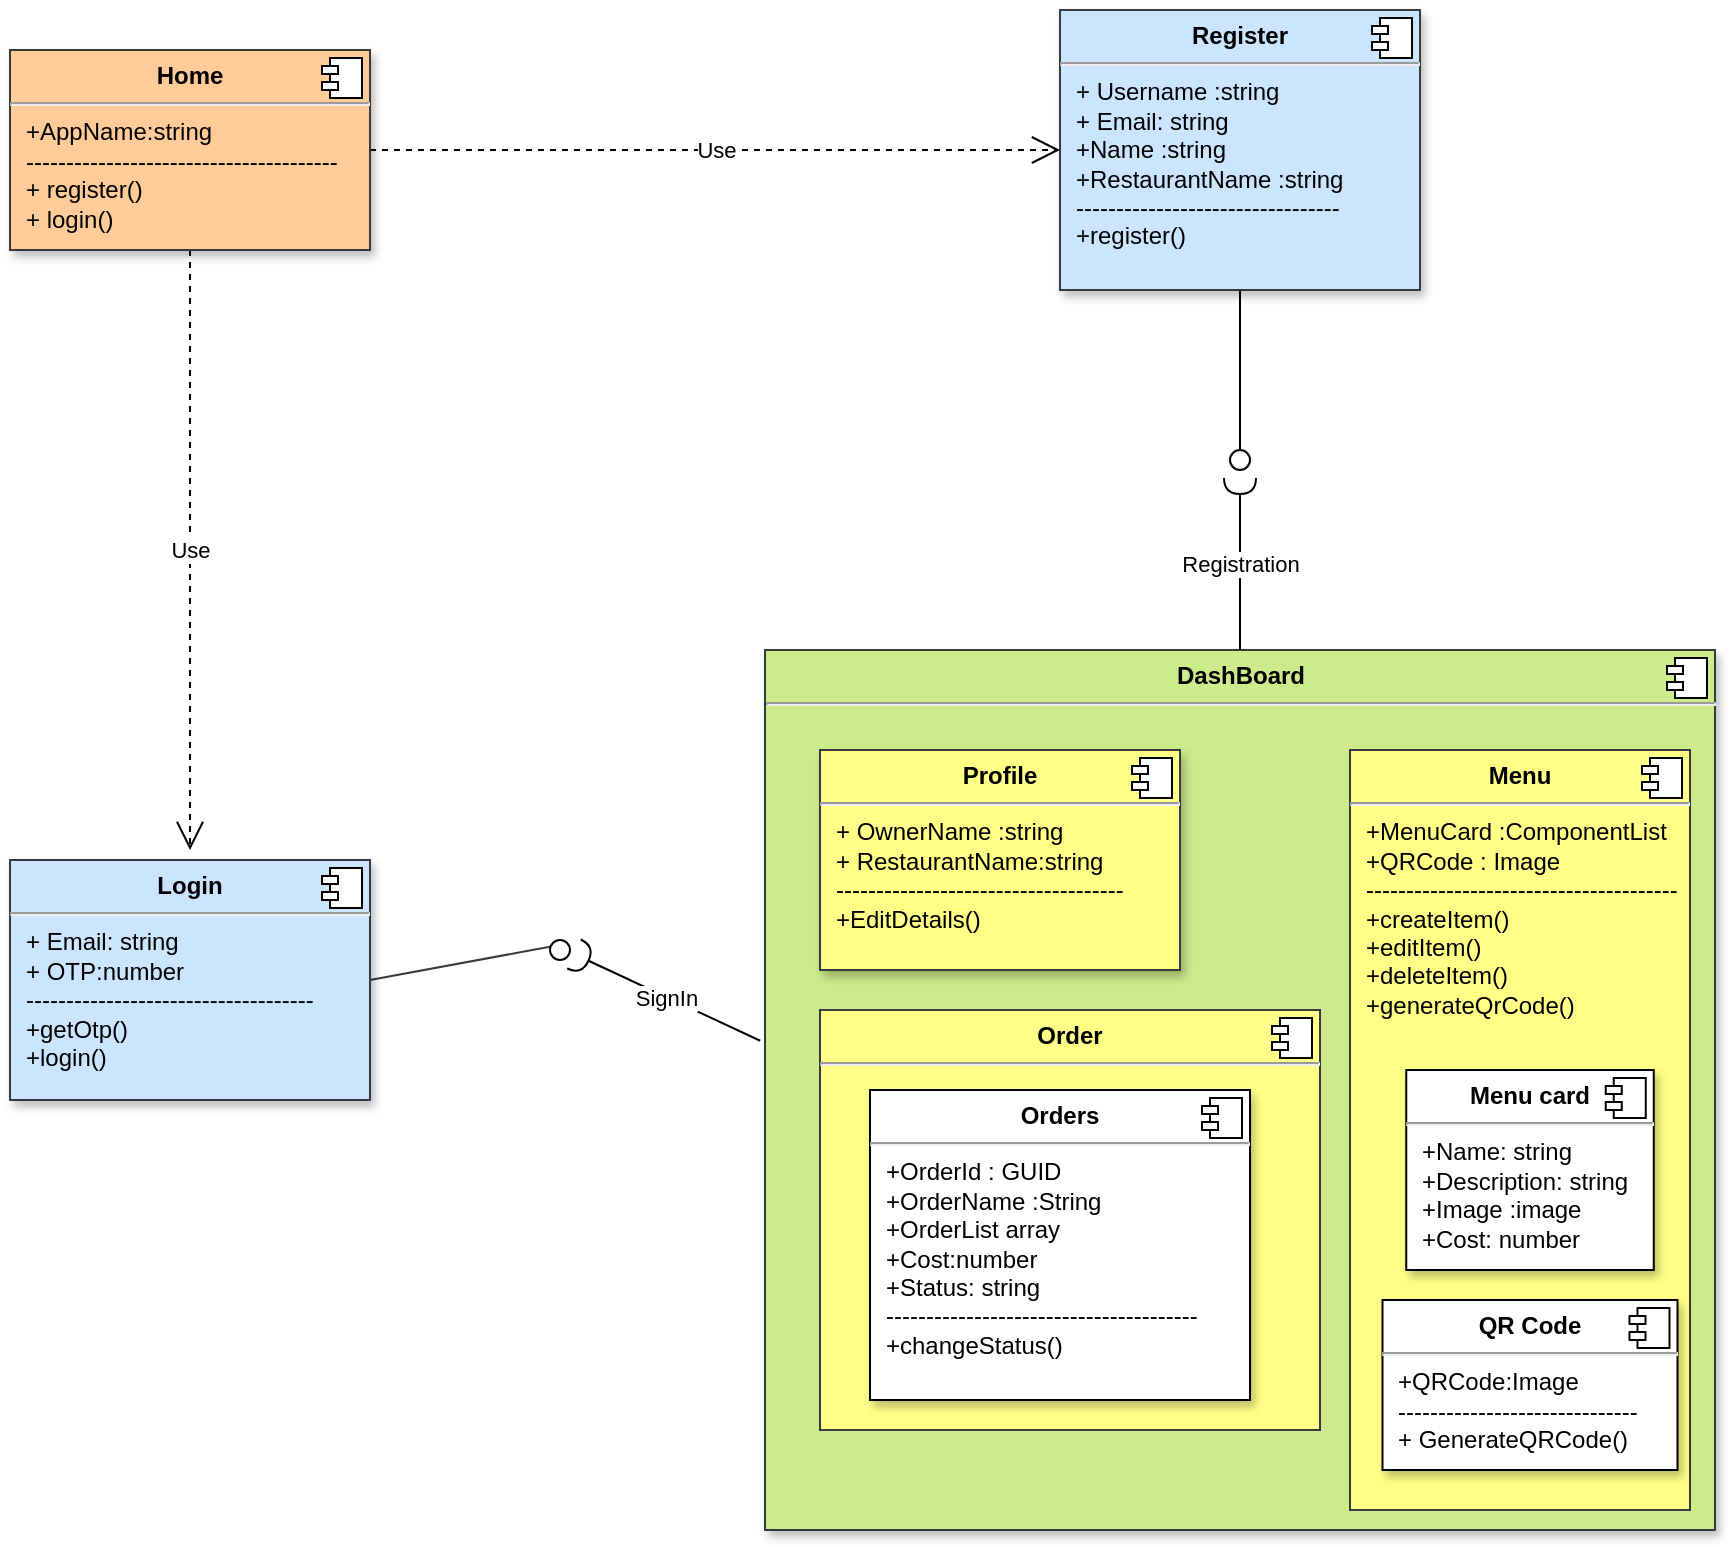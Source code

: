 <mxfile version="14.9.4" type="google"><diagram id="GQgRBjHBKzvs6Vjox_5M" name="Page-1"><mxGraphModel dx="868" dy="482" grid="1" gridSize="10" guides="1" tooltips="1" connect="1" arrows="1" fold="1" page="1" pageScale="1" pageWidth="827" pageHeight="1169" math="0" shadow="0"><root><mxCell id="0"/><mxCell id="1" parent="0"/><mxCell id="QfWfdW6JxX6H_Z9MmCog-15" value="Use" style="endArrow=open;endSize=12;dashed=1;html=1;exitX=1;exitY=0.5;exitDx=0;exitDy=0;entryX=0;entryY=0.5;entryDx=0;entryDy=0;" parent="1" source="XsAstexLUll0czTnmSMo-1" target="XsAstexLUll0czTnmSMo-3" edge="1"><mxGeometry width="160" relative="1" as="geometry"><mxPoint x="230" y="105" as="sourcePoint"/><mxPoint x="575" y="105" as="targetPoint"/></mxGeometry></mxCell><mxCell id="QfWfdW6JxX6H_Z9MmCog-16" value="Use" style="endArrow=open;endSize=12;dashed=1;html=1;entryX=0.5;entryY=0;entryDx=0;entryDy=0;exitX=0.5;exitY=1;exitDx=0;exitDy=0;" parent="1" source="XsAstexLUll0czTnmSMo-1" edge="1"><mxGeometry width="160" relative="1" as="geometry"><mxPoint x="140" y="150" as="sourcePoint"/><mxPoint x="140" y="460" as="targetPoint"/></mxGeometry></mxCell><mxCell id="QfWfdW6JxX6H_Z9MmCog-26" value="&lt;p style=&quot;margin: 0px ; margin-top: 6px ; text-align: center&quot;&gt;&lt;b&gt;DashBoard&lt;/b&gt;&lt;/p&gt;&lt;hr&gt;&lt;p style=&quot;margin: 0px ; margin-left: 8px&quot;&gt;&lt;br&gt;&lt;/p&gt;" style="align=left;overflow=fill;html=1;dropTarget=0;shadow=1;fillColor=#cdeb8b;strokeColor=#36393d;" parent="1" vertex="1"><mxGeometry x="427.5" y="360" width="475" height="440" as="geometry"/></mxCell><mxCell id="QfWfdW6JxX6H_Z9MmCog-27" value="" style="shape=component;jettyWidth=8;jettyHeight=4;" parent="QfWfdW6JxX6H_Z9MmCog-26" vertex="1"><mxGeometry x="1" width="20" height="20" relative="1" as="geometry"><mxPoint x="-24" y="4" as="offset"/></mxGeometry></mxCell><mxCell id="QfWfdW6JxX6H_Z9MmCog-38" value="" style="rounded=0;orthogonalLoop=1;jettySize=auto;html=1;endArrow=none;endFill=0;exitX=1;exitY=0.5;exitDx=0;exitDy=0;entryX=0.2;entryY=0.3;entryDx=0;entryDy=0;entryPerimeter=0;fillColor=#cce5ff;strokeColor=#36393d;" parent="1" source="XsAstexLUll0czTnmSMo-5" target="QfWfdW6JxX6H_Z9MmCog-40" edge="1"><mxGeometry relative="1" as="geometry"><mxPoint x="230" y="505" as="sourcePoint"/><mxPoint x="290" y="430" as="targetPoint"/></mxGeometry></mxCell><mxCell id="QfWfdW6JxX6H_Z9MmCog-39" value="SignIn" style="rounded=0;orthogonalLoop=1;jettySize=auto;html=1;endArrow=halfCircle;endFill=0;endSize=6;strokeWidth=1;exitX=-0.005;exitY=0.444;exitDx=0;exitDy=0;entryX=1.2;entryY=0.7;entryDx=0;entryDy=0;entryPerimeter=0;exitPerimeter=0;" parent="1" source="QfWfdW6JxX6H_Z9MmCog-26" target="QfWfdW6JxX6H_Z9MmCog-40" edge="1"><mxGeometry relative="1" as="geometry"><mxPoint x="420" y="470" as="sourcePoint"/><mxPoint x="374" y="504" as="targetPoint"/></mxGeometry></mxCell><mxCell id="QfWfdW6JxX6H_Z9MmCog-40" value="" style="ellipse;whiteSpace=wrap;html=1;fontFamily=Helvetica;fontSize=12;fontColor=#000000;align=center;strokeColor=#000000;fillColor=#ffffff;points=[];aspect=fixed;resizable=0;" parent="1" vertex="1"><mxGeometry x="320" y="505" width="10" height="10" as="geometry"/></mxCell><mxCell id="QfWfdW6JxX6H_Z9MmCog-45" value="&lt;p style=&quot;margin: 0px ; margin-top: 6px ; text-align: center&quot;&gt;&lt;b&gt;Order&lt;/b&gt;&lt;/p&gt;&lt;hr&gt;&lt;p style=&quot;margin: 0px ; margin-left: 8px&quot;&gt;&lt;br&gt;&lt;/p&gt;" style="align=left;overflow=fill;html=1;dropTarget=0;fillColor=#ffff88;strokeColor=#36393d;" parent="1" vertex="1"><mxGeometry x="455" y="540" width="250" height="210" as="geometry"/></mxCell><mxCell id="QfWfdW6JxX6H_Z9MmCog-46" value="" style="shape=component;jettyWidth=8;jettyHeight=4;" parent="QfWfdW6JxX6H_Z9MmCog-45" vertex="1"><mxGeometry x="1" width="20" height="20" relative="1" as="geometry"><mxPoint x="-24" y="4" as="offset"/></mxGeometry></mxCell><mxCell id="QfWfdW6JxX6H_Z9MmCog-53" value="&lt;p style=&quot;margin: 0px ; margin-top: 6px ; text-align: center&quot;&gt;&lt;b&gt;Menu&lt;/b&gt;&lt;/p&gt;&lt;hr&gt;&lt;p style=&quot;margin: 0px ; margin-left: 8px&quot;&gt;+MenuCard :ComponentList&lt;/p&gt;&lt;p style=&quot;margin: 0px ; margin-left: 8px&quot;&gt;+QRCode : Image&lt;/p&gt;&lt;p style=&quot;margin: 0px ; margin-left: 8px&quot;&gt;---------------------------------------&lt;/p&gt;&lt;p style=&quot;margin: 0px ; margin-left: 8px&quot;&gt;+createItem()&lt;/p&gt;&lt;p style=&quot;margin: 0px ; margin-left: 8px&quot;&gt;+editItem()&lt;/p&gt;&lt;p style=&quot;margin: 0px ; margin-left: 8px&quot;&gt;+deleteItem()&lt;/p&gt;&lt;p style=&quot;margin: 0px ; margin-left: 8px&quot;&gt;+generateQrCode()&lt;/p&gt;" style="align=left;overflow=fill;html=1;dropTarget=0;fillColor=#ffff88;strokeColor=#36393d;" parent="1" vertex="1"><mxGeometry x="720" y="410" width="170" height="380" as="geometry"/></mxCell><mxCell id="QfWfdW6JxX6H_Z9MmCog-54" value="" style="shape=component;jettyWidth=8;jettyHeight=4;" parent="QfWfdW6JxX6H_Z9MmCog-53" vertex="1"><mxGeometry x="1" width="20" height="20" relative="1" as="geometry"><mxPoint x="-24" y="4" as="offset"/></mxGeometry></mxCell><mxCell id="QfWfdW6JxX6H_Z9MmCog-60" value="" style="rounded=0;orthogonalLoop=1;jettySize=auto;html=1;endArrow=none;endFill=0;exitX=0.5;exitY=1;exitDx=0;exitDy=0;" parent="1" source="XsAstexLUll0czTnmSMo-3" edge="1"><mxGeometry relative="1" as="geometry"><mxPoint x="665" y="150" as="sourcePoint"/><mxPoint x="665" y="260" as="targetPoint"/></mxGeometry></mxCell><mxCell id="QfWfdW6JxX6H_Z9MmCog-61" value="Registration" style="rounded=0;orthogonalLoop=1;jettySize=auto;html=1;endArrow=halfCircle;endFill=0;endSize=6;strokeWidth=1;exitX=0.5;exitY=0;exitDx=0;exitDy=0;entryX=0.5;entryY=1.4;entryDx=0;entryDy=0;entryPerimeter=0;" parent="1" source="QfWfdW6JxX6H_Z9MmCog-26" target="QfWfdW6JxX6H_Z9MmCog-62" edge="1"><mxGeometry relative="1" as="geometry"><mxPoint x="530" y="335" as="sourcePoint"/><mxPoint x="668" y="280" as="targetPoint"/></mxGeometry></mxCell><mxCell id="QfWfdW6JxX6H_Z9MmCog-62" value="" style="ellipse;whiteSpace=wrap;html=1;fontFamily=Helvetica;fontSize=12;fontColor=#000000;align=center;strokeColor=#000000;fillColor=#ffffff;points=[];aspect=fixed;resizable=0;" parent="1" vertex="1"><mxGeometry x="660" y="260" width="10" height="10" as="geometry"/></mxCell><mxCell id="XsAstexLUll0czTnmSMo-1" value="&lt;p style=&quot;margin: 0px ; margin-top: 6px ; text-align: center&quot;&gt;&lt;b&gt;Home&lt;/b&gt;&lt;/p&gt;&lt;hr&gt;&lt;p style=&quot;margin: 0px ; margin-left: 8px&quot;&gt;+AppName:string&lt;/p&gt;&lt;p style=&quot;margin: 0px ; margin-left: 8px&quot;&gt;---------------------------------------&lt;/p&gt;&lt;p style=&quot;margin: 0px ; margin-left: 8px&quot;&gt;+ register()&lt;br&gt;+ login()&lt;/p&gt;" style="align=left;overflow=fill;html=1;dropTarget=0;shadow=1;fillColor=#ffcc99;strokeColor=#36393d;" vertex="1" parent="1"><mxGeometry x="50" y="60" width="180" height="100" as="geometry"/></mxCell><mxCell id="XsAstexLUll0czTnmSMo-2" value="" style="shape=component;jettyWidth=8;jettyHeight=4;" vertex="1" parent="XsAstexLUll0czTnmSMo-1"><mxGeometry x="1" width="20" height="20" relative="1" as="geometry"><mxPoint x="-24" y="4" as="offset"/></mxGeometry></mxCell><mxCell id="XsAstexLUll0czTnmSMo-3" value="&lt;p style=&quot;margin: 0px ; margin-top: 6px ; text-align: center&quot;&gt;&lt;b&gt;Register&lt;/b&gt;&lt;/p&gt;&lt;hr&gt;&lt;p style=&quot;margin: 0px ; margin-left: 8px&quot;&gt;+ Username :string&lt;br&gt;+ Email: string&lt;/p&gt;&lt;p style=&quot;margin: 0px ; margin-left: 8px&quot;&gt;+Name :string&lt;/p&gt;&lt;p style=&quot;margin: 0px ; margin-left: 8px&quot;&gt;+RestaurantName :string&lt;/p&gt;&lt;p style=&quot;margin: 0px ; margin-left: 8px&quot;&gt;---------------------------------&lt;/p&gt;&lt;p style=&quot;margin: 0px ; margin-left: 8px&quot;&gt;+register()&lt;/p&gt;&lt;p style=&quot;margin: 0px ; margin-left: 8px&quot;&gt;&lt;br&gt;&lt;/p&gt;&lt;p style=&quot;margin: 0px ; margin-left: 8px&quot;&gt;&lt;br&gt;&lt;/p&gt;" style="align=left;overflow=fill;html=1;dropTarget=0;shadow=1;fillColor=#cce5ff;strokeColor=#36393d;" vertex="1" parent="1"><mxGeometry x="575" y="40" width="180" height="140" as="geometry"/></mxCell><mxCell id="XsAstexLUll0czTnmSMo-4" value="" style="shape=component;jettyWidth=8;jettyHeight=4;" vertex="1" parent="XsAstexLUll0czTnmSMo-3"><mxGeometry x="1" width="20" height="20" relative="1" as="geometry"><mxPoint x="-24" y="4" as="offset"/></mxGeometry></mxCell><mxCell id="XsAstexLUll0czTnmSMo-5" value="&lt;p style=&quot;margin: 0px ; margin-top: 6px ; text-align: center&quot;&gt;&lt;b&gt;Login&lt;/b&gt;&lt;/p&gt;&lt;hr&gt;&lt;p style=&quot;margin: 0px ; margin-left: 8px&quot;&gt;+ Email: string&lt;br&gt;+ OTP:number&lt;/p&gt;&lt;p style=&quot;margin: 0px ; margin-left: 8px&quot;&gt;------------------------------------&lt;/p&gt;&lt;p style=&quot;margin: 0px ; margin-left: 8px&quot;&gt;+getOtp()&lt;/p&gt;&lt;p style=&quot;margin: 0px ; margin-left: 8px&quot;&gt;+login()&lt;/p&gt;&lt;p style=&quot;margin: 0px ; margin-left: 8px&quot;&gt;&lt;br&gt;&lt;/p&gt;" style="align=left;overflow=fill;html=1;dropTarget=0;shadow=1;fillColor=#cce5ff;strokeColor=#36393d;" vertex="1" parent="1"><mxGeometry x="50" y="465" width="180" height="120" as="geometry"/></mxCell><mxCell id="XsAstexLUll0czTnmSMo-6" value="" style="shape=component;jettyWidth=8;jettyHeight=4;" vertex="1" parent="XsAstexLUll0czTnmSMo-5"><mxGeometry x="1" width="20" height="20" relative="1" as="geometry"><mxPoint x="-24" y="4" as="offset"/></mxGeometry></mxCell><mxCell id="XsAstexLUll0czTnmSMo-7" value="&lt;p style=&quot;margin: 0px ; margin-top: 6px ; text-align: center&quot;&gt;&lt;b&gt;Profile&lt;/b&gt;&lt;/p&gt;&lt;hr&gt;&lt;p style=&quot;margin: 0px ; margin-left: 8px&quot;&gt;+ OwnerName :string&lt;br&gt;&lt;/p&gt;&lt;p style=&quot;margin: 0px ; margin-left: 8px&quot;&gt;+ RestaurantName:string&lt;/p&gt;&lt;p style=&quot;margin: 0px ; margin-left: 8px&quot;&gt;------------------------------------&lt;/p&gt;&lt;p style=&quot;margin: 0px ; margin-left: 8px&quot;&gt;+EditDetails()&lt;/p&gt;" style="align=left;overflow=fill;html=1;dropTarget=0;shadow=1;fillColor=#ffff88;strokeColor=#36393d;" vertex="1" parent="1"><mxGeometry x="455" y="410" width="180" height="110" as="geometry"/></mxCell><mxCell id="XsAstexLUll0czTnmSMo-8" value="" style="shape=component;jettyWidth=8;jettyHeight=4;" vertex="1" parent="XsAstexLUll0czTnmSMo-7"><mxGeometry x="1" width="20" height="20" relative="1" as="geometry"><mxPoint x="-24" y="4" as="offset"/></mxGeometry></mxCell><mxCell id="XsAstexLUll0czTnmSMo-9" value="&lt;p style=&quot;margin: 0px ; margin-top: 6px ; text-align: center&quot;&gt;&lt;b&gt;Orders&lt;/b&gt;&lt;/p&gt;&lt;hr&gt;&lt;p style=&quot;margin: 0px 0px 0px 8px&quot;&gt;+OrderId : GUID&lt;/p&gt;&lt;p style=&quot;margin: 0px 0px 0px 8px&quot;&gt;+OrderName :String&lt;/p&gt;&lt;p style=&quot;margin: 0px 0px 0px 8px&quot;&gt;+OrderList array&lt;/p&gt;&lt;p style=&quot;margin: 0px 0px 0px 8px&quot;&gt;+Cost:number&lt;/p&gt;&lt;p style=&quot;margin: 0px 0px 0px 8px&quot;&gt;+Status: string&lt;/p&gt;&lt;p style=&quot;margin: 0px 0px 0px 8px&quot;&gt;---------------------------------------&lt;/p&gt;&lt;p style=&quot;margin: 0px 0px 0px 8px&quot;&gt;+changeStatus()&lt;/p&gt;&lt;p style=&quot;margin: 0px 0px 0px 8px&quot;&gt;&lt;br&gt;&lt;/p&gt;" style="align=left;overflow=fill;html=1;dropTarget=0;shadow=1;" vertex="1" parent="1"><mxGeometry x="480" y="580" width="190" height="155" as="geometry"/></mxCell><mxCell id="XsAstexLUll0czTnmSMo-10" value="" style="shape=component;jettyWidth=8;jettyHeight=4;" vertex="1" parent="XsAstexLUll0czTnmSMo-9"><mxGeometry x="1" width="20" height="20" relative="1" as="geometry"><mxPoint x="-24" y="4" as="offset"/></mxGeometry></mxCell><mxCell id="XsAstexLUll0czTnmSMo-11" value="&lt;p style=&quot;margin: 0px ; margin-top: 6px ; text-align: center&quot;&gt;&lt;b&gt;QR Code&lt;/b&gt;&lt;/p&gt;&lt;hr&gt;&lt;p style=&quot;margin: 0px ; margin-left: 8px&quot;&gt;+QRCode:Image&lt;br&gt;&lt;/p&gt;&lt;p style=&quot;margin: 0px ; margin-left: 8px&quot;&gt;------------------------------&lt;/p&gt;&lt;p style=&quot;margin: 0px ; margin-left: 8px&quot;&gt;+ GenerateQRCode()&lt;br&gt;&lt;/p&gt;" style="align=left;overflow=fill;html=1;dropTarget=0;shadow=1;" vertex="1" parent="1"><mxGeometry x="736.25" y="685" width="147.5" height="85" as="geometry"/></mxCell><mxCell id="XsAstexLUll0czTnmSMo-12" value="" style="shape=component;jettyWidth=8;jettyHeight=4;" vertex="1" parent="XsAstexLUll0czTnmSMo-11"><mxGeometry x="1" width="20" height="20" relative="1" as="geometry"><mxPoint x="-24" y="4" as="offset"/></mxGeometry></mxCell><mxCell id="XsAstexLUll0czTnmSMo-13" value="&lt;p style=&quot;margin: 0px ; margin-top: 6px ; text-align: center&quot;&gt;&lt;b&gt;Menu card&lt;/b&gt;&lt;/p&gt;&lt;hr&gt;&lt;p style=&quot;margin: 0px ; margin-left: 8px&quot;&gt;+Name: string&lt;br&gt;&lt;/p&gt;&lt;p style=&quot;margin: 0px ; margin-left: 8px&quot;&gt;+Description: string&lt;/p&gt;&lt;p style=&quot;margin: 0px ; margin-left: 8px&quot;&gt;+Image :image&lt;/p&gt;&lt;p style=&quot;margin: 0px ; margin-left: 8px&quot;&gt;+Cost: number&lt;/p&gt;" style="align=left;overflow=fill;html=1;dropTarget=0;shadow=1;" vertex="1" parent="1"><mxGeometry x="748.13" y="570" width="123.75" height="100" as="geometry"/></mxCell><mxCell id="XsAstexLUll0czTnmSMo-14" value="" style="shape=component;jettyWidth=8;jettyHeight=4;" vertex="1" parent="XsAstexLUll0czTnmSMo-13"><mxGeometry x="1" width="20" height="20" relative="1" as="geometry"><mxPoint x="-24" y="4" as="offset"/></mxGeometry></mxCell></root></mxGraphModel></diagram></mxfile>